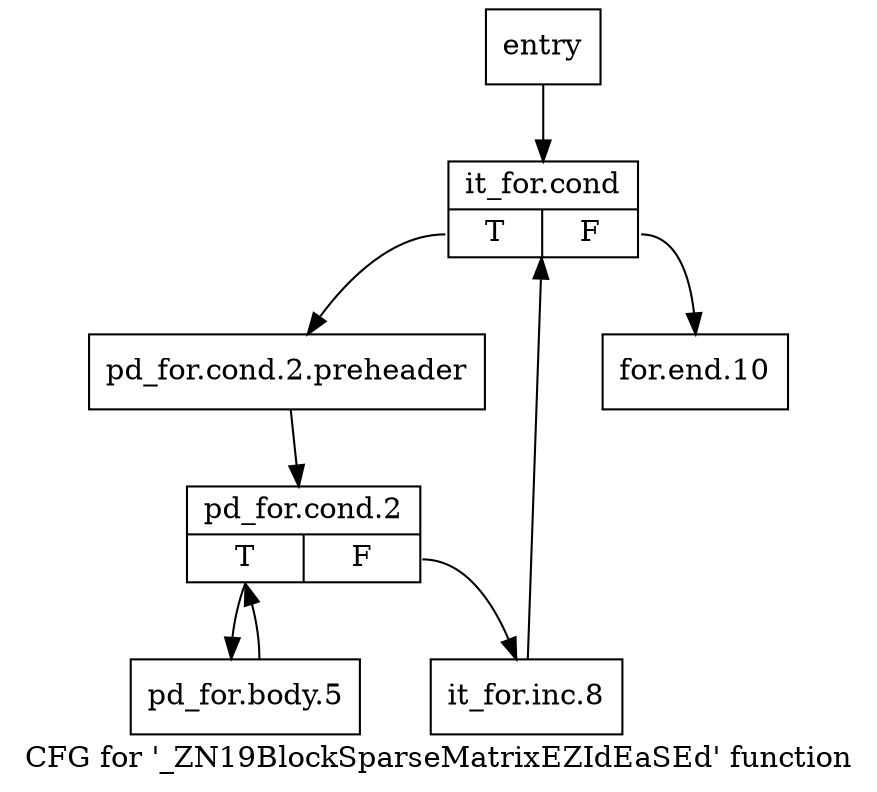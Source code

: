 digraph "CFG for '_ZN19BlockSparseMatrixEZIdEaSEd' function" {
	label="CFG for '_ZN19BlockSparseMatrixEZIdEaSEd' function";

	Node0x2dc9de0 [shape=record,label="{entry}"];
	Node0x2dc9de0 -> Node0x2dc9e30;
	Node0x2dc9e30 [shape=record,label="{it_for.cond|{<s0>T|<s1>F}}"];
	Node0x2dc9e30:s0 -> Node0x2dc9e80;
	Node0x2dc9e30:s1 -> Node0x2dc9fc0;
	Node0x2dc9e80 [shape=record,label="{pd_for.cond.2.preheader}"];
	Node0x2dc9e80 -> Node0x2dc9ed0;
	Node0x2dc9ed0 [shape=record,label="{pd_for.cond.2|{<s0>T|<s1>F}}"];
	Node0x2dc9ed0:s0 -> Node0x2dc9f20;
	Node0x2dc9ed0:s1 -> Node0x2dc9f70;
	Node0x2dc9f20 [shape=record,label="{pd_for.body.5}"];
	Node0x2dc9f20 -> Node0x2dc9ed0;
	Node0x2dc9f70 [shape=record,label="{it_for.inc.8}"];
	Node0x2dc9f70 -> Node0x2dc9e30;
	Node0x2dc9fc0 [shape=record,label="{for.end.10}"];
}
